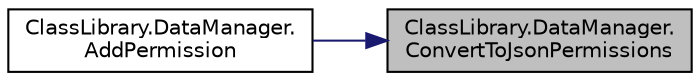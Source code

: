 digraph "ClassLibrary.DataManager.ConvertToJsonPermissions"
{
 // INTERACTIVE_SVG=YES
 // LATEX_PDF_SIZE
  edge [fontname="Helvetica",fontsize="10",labelfontname="Helvetica",labelfontsize="10"];
  node [fontname="Helvetica",fontsize="10",shape=record];
  rankdir="RL";
  Node1 [label="ClassLibrary.DataManager.\lConvertToJsonPermissions",height=0.2,width=0.4,color="black", fillcolor="grey75", style="filled", fontcolor="black",tooltip=" "];
  Node1 -> Node2 [dir="back",color="midnightblue",fontsize="10",style="solid",fontname="Helvetica"];
  Node2 [label="ClassLibrary.DataManager.\lAddPermission",height=0.2,width=0.4,color="black", fillcolor="white", style="filled",URL="$classClassLibrary_1_1DataManager.html#ac74b9afaa06e0e7d1c689dd6949106cd",tooltip="Metodo para agregar permisos al listado de permisos"];
}
